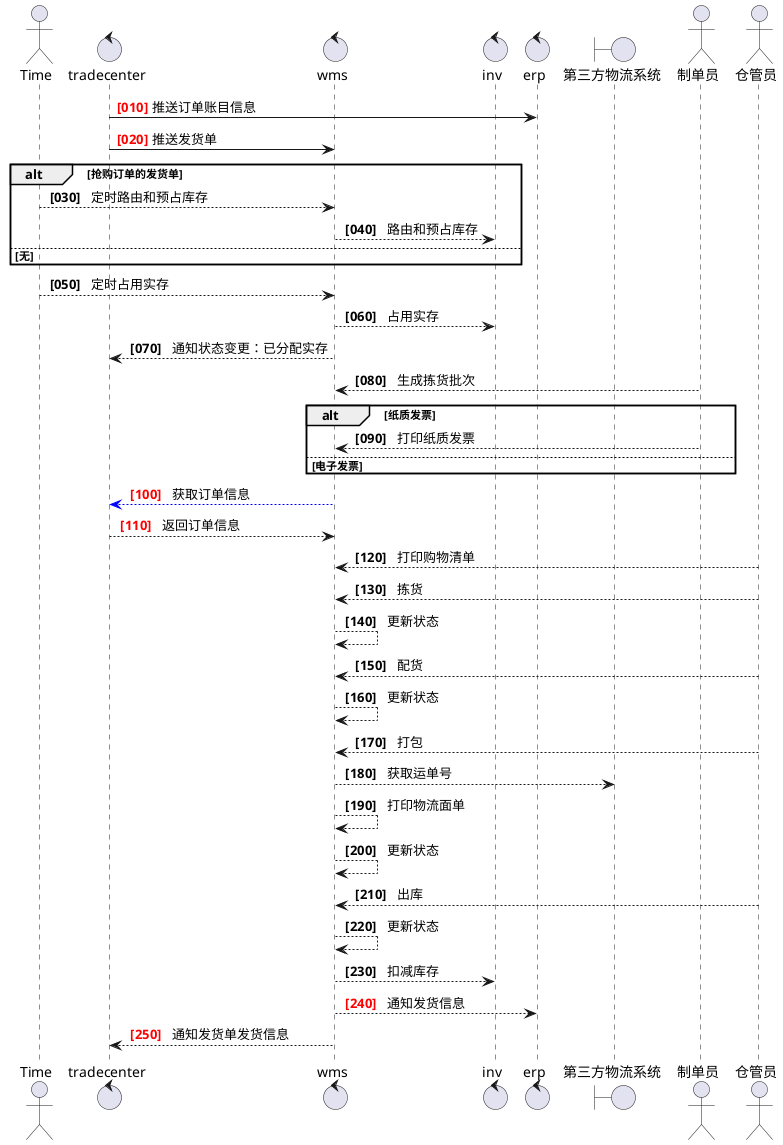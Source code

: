 @startuml
actor Time
control tradecenter as trade
control wms
control inv
control erp
boundary 第三方物流系统 as Logistic
actor 制单员 as invoicer
actor 仓管员 as warehouser

autonumber 10 10 "<font color=red><b>[000]"
trade -> erp: 推送订单账目信息
trade -> wms: 推送发货单
autonumber resume "<b> [000]  "

alt 抢购订单的发货单
    Time --> wms: 定时路由和预占库存
    wms --> inv: 路由和预占库存
else 无
end
Time --> wms: 定时占用实存
wms --> inv: 占用实存
wms --> trade: 通知状态变更：已分配实存



invoicer --> wms: 生成拣货批次
alt 纸质发票
    invoicer --> wms: 打印纸质发票
else 电子发票
end

autonumber resume "<font color=red><b> [000]  "
wms -[#0000FF]-> trade: 获取订单信息
wms <-- trade: 返回订单信息
autonumber resume "<b> [000]  "
warehouser --> wms: 打印购物清单
warehouser --> wms: 拣货
wms --> wms: 更新状态
warehouser --> wms: 配货
wms --> wms: 更新状态
warehouser --> wms: 打包
wms --> Logistic: 获取运单号
wms --> wms: 打印物流面单
wms --> wms: 更新状态
warehouser --> wms: 出库
wms --> wms: 更新状态

wms --> inv: 扣减库存
autonumber resume "<font color=red><b> [000]  "
wms --> erp: 通知发货信息
wms --> trade: 通知发货单发货信息

@enduml